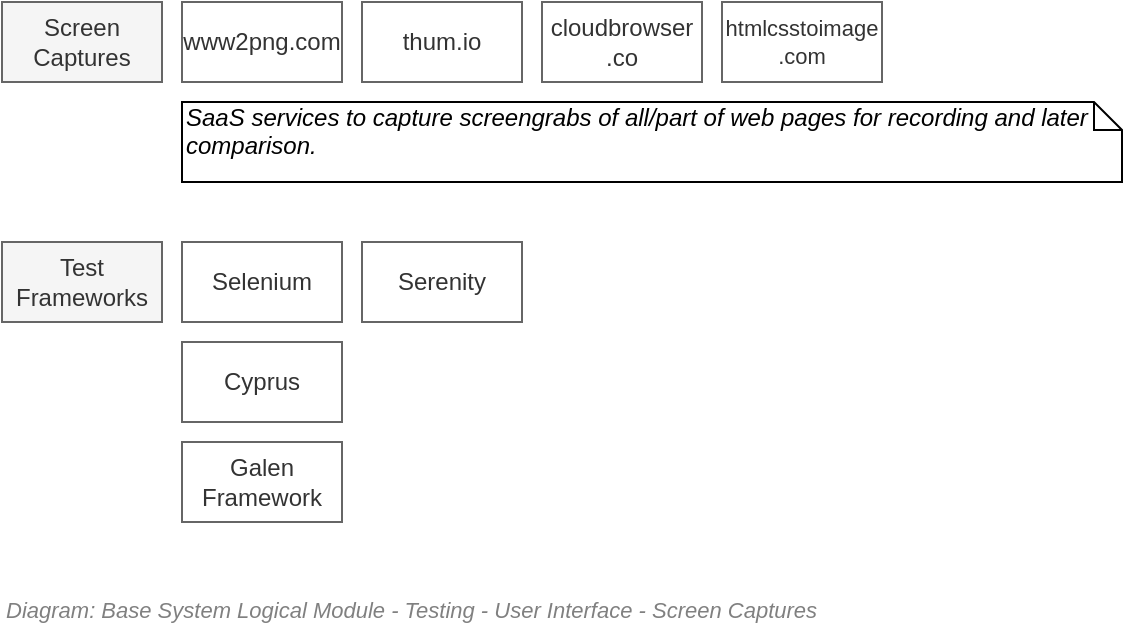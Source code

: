 <mxfile version="20.2.4" type="google"><diagram id="tiGJJM7mWdoQEJr-R9Op" name="Page-1"><mxGraphModel grid="1" page="1" gridSize="10" guides="1" tooltips="1" connect="1" arrows="1" fold="1" pageScale="1" pageWidth="827" pageHeight="1169" math="0" shadow="0"><root><mxCell id="0"/><mxCell id="1" parent="0"/><mxCell id="Dopf-rhqmpvgJ9jMSjG9-1" value="&lt;font style=&quot;font-size: 11px&quot;&gt;Diagram: Base System Logical Module - Testing -&amp;nbsp;User Interface - Screen Captures&lt;/font&gt;" style="text;strokeColor=none;fillColor=none;html=1;fontSize=24;fontStyle=2;verticalAlign=middle;align=left;shadow=0;glass=0;comic=0;opacity=30;fontColor=#808080;" vertex="1" parent="1"><mxGeometry x="120" y="480" width="520" height="40" as="geometry"/></mxCell><mxCell id="Dopf-rhqmpvgJ9jMSjG9-2" value="Screen Captures" style="rounded=0;whiteSpace=wrap;html=1;strokeColor=#666666;strokeWidth=1;fillColor=#f5f5f5;fontSize=12;fontColor=#333333;align=center;" vertex="1" parent="1"><mxGeometry x="120" y="200" width="80" height="40" as="geometry"/></mxCell><UserObject label="Selenium" link="https://www.selenium.dev/" id="Dopf-rhqmpvgJ9jMSjG9-3"><mxCell style="rounded=0;whiteSpace=wrap;html=1;strokeColor=#666666;strokeWidth=1;fillColor=none;fontSize=12;fontColor=#333333;align=center;" vertex="1" parent="1"><mxGeometry x="210" y="320" width="80" height="40" as="geometry"/></mxCell></UserObject><mxCell id="Dopf-rhqmpvgJ9jMSjG9-4" value="&lt;i&gt;SaaS services to capture screengrabs of all/part of web pages for recording and later comparison.&lt;/i&gt;" style="shape=note;whiteSpace=wrap;html=1;size=14;verticalAlign=top;align=left;spacingTop=-6;fontFamily=Helvetica;fontSize=12;fontColor=#000000;strokeColor=#000000;strokeWidth=1;" vertex="1" parent="1"><mxGeometry x="210" y="250" width="470" height="40" as="geometry"/></mxCell><UserObject label="thum.io" link="https://www.thum.io/" id="Dopf-rhqmpvgJ9jMSjG9-5"><mxCell style="rounded=0;whiteSpace=wrap;html=1;strokeColor=#666666;strokeWidth=1;fillColor=none;fontSize=12;fontColor=#333333;align=center;" vertex="1" parent="1"><mxGeometry x="300" y="200" width="80" height="40" as="geometry"/></mxCell></UserObject><UserObject label="cloudbrowser&lt;br style=&quot;font-size: 12px;&quot;&gt;.co" link="https://cloudbrowser.co/" id="Dopf-rhqmpvgJ9jMSjG9-6"><mxCell style="rounded=0;whiteSpace=wrap;html=1;strokeColor=#666666;strokeWidth=1;fillColor=none;fontSize=12;fontColor=#333333;align=center;" vertex="1" parent="1"><mxGeometry x="390" y="200" width="80" height="40" as="geometry"/></mxCell></UserObject><UserObject label="htmlcsstoimage&lt;br style=&quot;font-size: 11px;&quot;&gt;.com" link="https://htmlcsstoimage.com" id="Dopf-rhqmpvgJ9jMSjG9-7"><mxCell style="rounded=0;whiteSpace=wrap;html=1;strokeColor=#666666;strokeWidth=1;fillColor=none;fontSize=11;fontColor=#333333;align=center;" vertex="1" parent="1"><mxGeometry x="480" y="200" width="80" height="40" as="geometry"/></mxCell></UserObject><mxCell id="Dopf-rhqmpvgJ9jMSjG9-8" value="Screen Captures" style="rounded=0;whiteSpace=wrap;html=1;strokeColor=#666666;strokeWidth=1;fillColor=#f5f5f5;fontSize=12;fontColor=#333333;align=center;" vertex="1" parent="1"><mxGeometry x="120" y="200" width="80" height="40" as="geometry"/></mxCell><mxCell id="Dopf-rhqmpvgJ9jMSjG9-9" value="Test Frameworks" style="rounded=0;whiteSpace=wrap;html=1;strokeColor=#666666;strokeWidth=1;fillColor=#f5f5f5;fontSize=12;fontColor=#333333;align=center;" vertex="1" parent="1"><mxGeometry x="120" y="320" width="80" height="40" as="geometry"/></mxCell><UserObject label="www2png.com" link="https://www2png.com/" id="Dopf-rhqmpvgJ9jMSjG9-10"><mxCell style="rounded=0;whiteSpace=wrap;html=1;strokeColor=#666666;strokeWidth=1;fillColor=none;fontSize=12;fontColor=#333333;align=center;" vertex="1" parent="1"><mxGeometry x="210" y="200" width="80" height="40" as="geometry"/></mxCell></UserObject><UserObject label="Cyprus" link="https://www.cypress.io/" id="Dopf-rhqmpvgJ9jMSjG9-11"><mxCell style="rounded=0;whiteSpace=wrap;html=1;strokeColor=#666666;strokeWidth=1;fillColor=none;fontSize=12;fontColor=#333333;align=center;" vertex="1" parent="1"><mxGeometry x="210" y="370" width="80" height="40" as="geometry"/></mxCell></UserObject><UserObject label="Galen Framework" link="http://galenframework.com/" id="Dopf-rhqmpvgJ9jMSjG9-12"><mxCell style="rounded=0;whiteSpace=wrap;html=1;strokeColor=#666666;strokeWidth=1;fillColor=none;fontSize=12;fontColor=#333333;align=center;" vertex="1" parent="1"><mxGeometry x="210" y="420" width="80" height="40" as="geometry"/></mxCell></UserObject><UserObject label="Serenity" link="http://www.thucydides.info/#/" id="Dopf-rhqmpvgJ9jMSjG9-13"><mxCell style="rounded=0;whiteSpace=wrap;html=1;strokeColor=#666666;strokeWidth=1;fillColor=none;fontSize=12;fontColor=#333333;align=center;" vertex="1" parent="1"><mxGeometry x="300" y="320" width="80" height="40" as="geometry"/></mxCell></UserObject></root></mxGraphModel></diagram></mxfile>